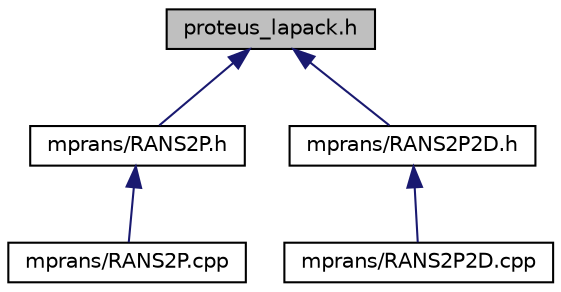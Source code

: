 digraph "proteus_lapack.h"
{
 // LATEX_PDF_SIZE
  edge [fontname="Helvetica",fontsize="10",labelfontname="Helvetica",labelfontsize="10"];
  node [fontname="Helvetica",fontsize="10",shape=record];
  Node1 [label="proteus_lapack.h",height=0.2,width=0.4,color="black", fillcolor="grey75", style="filled", fontcolor="black",tooltip=" "];
  Node1 -> Node2 [dir="back",color="midnightblue",fontsize="10",style="solid",fontname="Helvetica"];
  Node2 [label="mprans/RANS2P.h",height=0.2,width=0.4,color="black", fillcolor="white", style="filled",URL="$da/df0/RANS2P_8h.html",tooltip=" "];
  Node2 -> Node3 [dir="back",color="midnightblue",fontsize="10",style="solid",fontname="Helvetica"];
  Node3 [label="mprans/RANS2P.cpp",height=0.2,width=0.4,color="black", fillcolor="white", style="filled",URL="$d1/dea/RANS2P_8cpp.html",tooltip=" "];
  Node1 -> Node4 [dir="back",color="midnightblue",fontsize="10",style="solid",fontname="Helvetica"];
  Node4 [label="mprans/RANS2P2D.h",height=0.2,width=0.4,color="black", fillcolor="white", style="filled",URL="$da/d17/RANS2P2D_8h.html",tooltip=" "];
  Node4 -> Node5 [dir="back",color="midnightblue",fontsize="10",style="solid",fontname="Helvetica"];
  Node5 [label="mprans/RANS2P2D.cpp",height=0.2,width=0.4,color="black", fillcolor="white", style="filled",URL="$d9/d49/RANS2P2D_8cpp.html",tooltip=" "];
}
